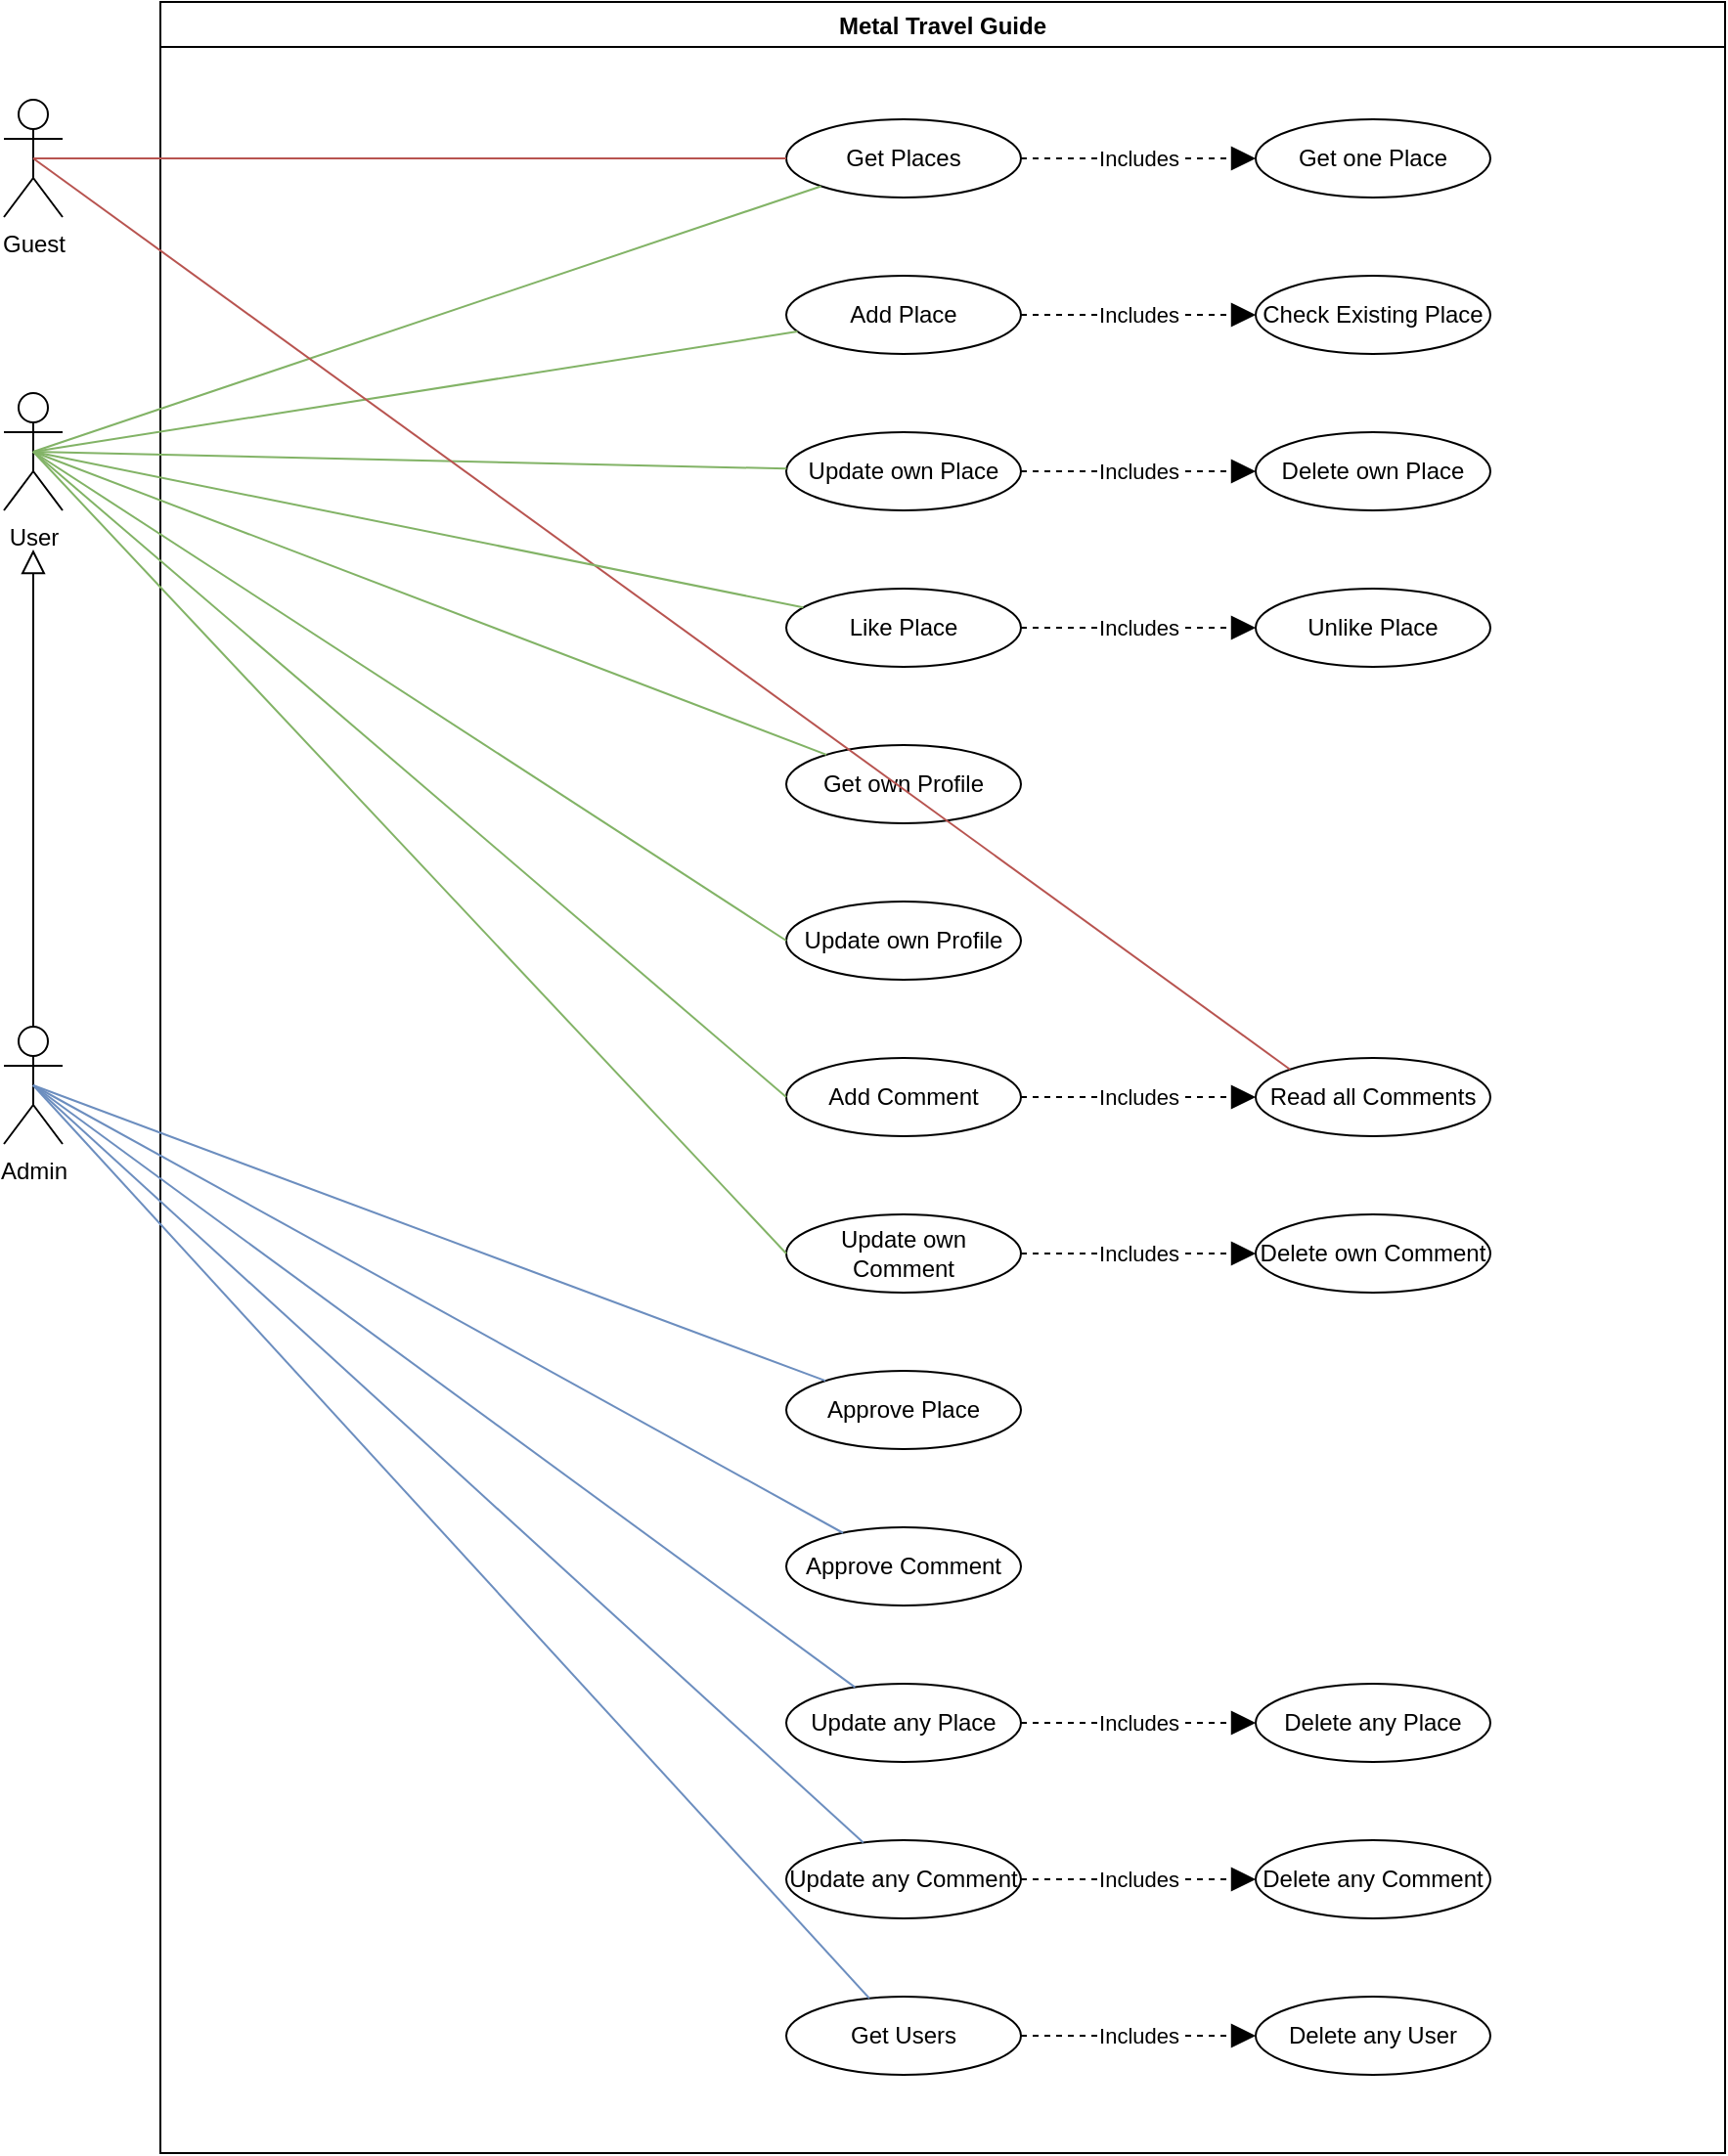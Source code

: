 <mxfile version="20.3.6" type="device"><diagram id="WxlAqaJsw0VCyI5FeZzX" name="Page-1"><mxGraphModel dx="1422" dy="794" grid="1" gridSize="10" guides="1" tooltips="1" connect="1" arrows="1" fold="1" page="1" pageScale="1" pageWidth="1169" pageHeight="827" math="0" shadow="0"><root><mxCell id="0"/><mxCell id="1" parent="0"/><mxCell id="lqe38jWZBos6QBjoBwak-1" value="User" style="shape=umlActor;verticalLabelPosition=bottom;verticalAlign=top;html=1;outlineConnect=0;" parent="1" vertex="1"><mxGeometry x="80" y="220" width="30" height="60" as="geometry"/></mxCell><mxCell id="lqe38jWZBos6QBjoBwak-3" value="Admin" style="shape=umlActor;verticalLabelPosition=bottom;verticalAlign=top;html=1;outlineConnect=0;" parent="1" vertex="1"><mxGeometry x="80" y="544" width="30" height="60" as="geometry"/></mxCell><mxCell id="lqe38jWZBos6QBjoBwak-10" value="Metal Travel Guide" style="swimlane;" parent="1" vertex="1"><mxGeometry x="160" y="20" width="800" height="1100" as="geometry"/></mxCell><mxCell id="lqe38jWZBos6QBjoBwak-7" value="Approve Place" style="ellipse;whiteSpace=wrap;html=1;" parent="lqe38jWZBos6QBjoBwak-10" vertex="1"><mxGeometry x="320" y="700" width="120" height="40" as="geometry"/></mxCell><mxCell id="lqe38jWZBos6QBjoBwak-8" value="Update own Place" style="ellipse;whiteSpace=wrap;html=1;" parent="lqe38jWZBos6QBjoBwak-10" vertex="1"><mxGeometry x="320" y="220" width="120" height="40" as="geometry"/></mxCell><mxCell id="lqe38jWZBos6QBjoBwak-9" value="Add Place" style="ellipse;whiteSpace=wrap;html=1;" parent="lqe38jWZBos6QBjoBwak-10" vertex="1"><mxGeometry x="320" y="140" width="120" height="40" as="geometry"/></mxCell><mxCell id="lqe38jWZBos6QBjoBwak-19" value="Get Places" style="ellipse;whiteSpace=wrap;html=1;" parent="lqe38jWZBos6QBjoBwak-10" vertex="1"><mxGeometry x="320" y="60" width="120" height="40" as="geometry"/></mxCell><mxCell id="lqe38jWZBos6QBjoBwak-26" value="Get own Profile" style="ellipse;whiteSpace=wrap;html=1;" parent="lqe38jWZBos6QBjoBwak-10" vertex="1"><mxGeometry x="320" y="380" width="120" height="40" as="geometry"/></mxCell><mxCell id="lqe38jWZBos6QBjoBwak-29" value="Check Existing Place" style="ellipse;whiteSpace=wrap;html=1;" parent="lqe38jWZBos6QBjoBwak-10" vertex="1"><mxGeometry x="560" y="140" width="120" height="40" as="geometry"/></mxCell><mxCell id="JY_MS2SeZZh_6RCTXbf7-10" value="Includes" style="endArrow=block;endSize=10;endFill=1;html=1;rounded=0;strokeWidth=1;startSize=10;dashed=1;startArrow=none;" parent="lqe38jWZBos6QBjoBwak-10" source="lqe38jWZBos6QBjoBwak-9" target="lqe38jWZBos6QBjoBwak-29" edge="1"><mxGeometry width="160" relative="1" as="geometry"><mxPoint x="456.36" y="422.156" as="sourcePoint"/><mxPoint x="548.635" y="396.84" as="targetPoint"/></mxGeometry></mxCell><mxCell id="XnBnHZt0AxTBhT5XxHDY-6" value="Update own Profile" style="ellipse;whiteSpace=wrap;html=1;" parent="lqe38jWZBos6QBjoBwak-10" vertex="1"><mxGeometry x="320" y="460" width="120" height="40" as="geometry"/></mxCell><mxCell id="XnBnHZt0AxTBhT5XxHDY-7" value="Delete own Place" style="ellipse;whiteSpace=wrap;html=1;" parent="lqe38jWZBos6QBjoBwak-10" vertex="1"><mxGeometry x="560" y="220" width="120" height="40" as="geometry"/></mxCell><mxCell id="XnBnHZt0AxTBhT5XxHDY-8" value="Get one Place" style="ellipse;whiteSpace=wrap;html=1;" parent="lqe38jWZBos6QBjoBwak-10" vertex="1"><mxGeometry x="560" y="60" width="120" height="40" as="geometry"/></mxCell><mxCell id="XnBnHZt0AxTBhT5XxHDY-9" value="Includes" style="endArrow=block;endSize=10;endFill=1;html=1;rounded=0;strokeWidth=1;startSize=10;dashed=1;startArrow=none;exitX=1;exitY=0.5;exitDx=0;exitDy=0;" parent="lqe38jWZBos6QBjoBwak-10" source="lqe38jWZBos6QBjoBwak-19" target="XnBnHZt0AxTBhT5XxHDY-8" edge="1"><mxGeometry width="160" relative="1" as="geometry"><mxPoint x="450" y="100" as="sourcePoint"/><mxPoint x="388.635" y="296.84" as="targetPoint"/></mxGeometry></mxCell><mxCell id="XnBnHZt0AxTBhT5XxHDY-10" value="Includes" style="endArrow=block;endSize=10;endFill=1;html=1;rounded=0;strokeWidth=1;startSize=10;dashed=1;startArrow=none;exitX=1;exitY=0.5;exitDx=0;exitDy=0;entryX=0;entryY=0.5;entryDx=0;entryDy=0;" parent="lqe38jWZBos6QBjoBwak-10" source="lqe38jWZBos6QBjoBwak-8" target="XnBnHZt0AxTBhT5XxHDY-7" edge="1"><mxGeometry width="160" relative="1" as="geometry"><mxPoint x="450" y="170" as="sourcePoint"/><mxPoint x="570" y="170" as="targetPoint"/></mxGeometry></mxCell><mxCell id="XnBnHZt0AxTBhT5XxHDY-12" value="Add Comment" style="ellipse;whiteSpace=wrap;html=1;" parent="lqe38jWZBos6QBjoBwak-10" vertex="1"><mxGeometry x="320" y="540" width="120" height="40" as="geometry"/></mxCell><mxCell id="XnBnHZt0AxTBhT5XxHDY-13" value="Update own Comment" style="ellipse;whiteSpace=wrap;html=1;" parent="lqe38jWZBos6QBjoBwak-10" vertex="1"><mxGeometry x="320" y="620" width="120" height="40" as="geometry"/></mxCell><mxCell id="XnBnHZt0AxTBhT5XxHDY-14" value="Delete own Comment" style="ellipse;whiteSpace=wrap;html=1;" parent="lqe38jWZBos6QBjoBwak-10" vertex="1"><mxGeometry x="560" y="620" width="120" height="40" as="geometry"/></mxCell><mxCell id="XnBnHZt0AxTBhT5XxHDY-15" value="Includes" style="endArrow=block;endSize=10;endFill=1;html=1;rounded=0;strokeWidth=1;startSize=10;dashed=1;startArrow=none;exitX=1;exitY=0.5;exitDx=0;exitDy=0;entryX=0;entryY=0.5;entryDx=0;entryDy=0;" parent="lqe38jWZBos6QBjoBwak-10" source="XnBnHZt0AxTBhT5XxHDY-13" target="XnBnHZt0AxTBhT5XxHDY-14" edge="1"><mxGeometry width="160" relative="1" as="geometry"><mxPoint x="290" y="470" as="sourcePoint"/><mxPoint x="410" y="470" as="targetPoint"/></mxGeometry></mxCell><mxCell id="XnBnHZt0AxTBhT5XxHDY-16" value="Approve Comment" style="ellipse;whiteSpace=wrap;html=1;" parent="lqe38jWZBos6QBjoBwak-10" vertex="1"><mxGeometry x="320" y="780" width="120" height="40" as="geometry"/></mxCell><mxCell id="NClqI8HveYy4XMUs9V_L-1" value="Update any Place" style="ellipse;whiteSpace=wrap;html=1;" parent="lqe38jWZBos6QBjoBwak-10" vertex="1"><mxGeometry x="320" y="860" width="120" height="40" as="geometry"/></mxCell><mxCell id="NClqI8HveYy4XMUs9V_L-2" value="Delete any Place" style="ellipse;whiteSpace=wrap;html=1;" parent="lqe38jWZBos6QBjoBwak-10" vertex="1"><mxGeometry x="560" y="860" width="120" height="40" as="geometry"/></mxCell><mxCell id="NClqI8HveYy4XMUs9V_L-3" value="Includes" style="endArrow=block;endSize=10;endFill=1;html=1;rounded=0;strokeWidth=1;startSize=10;dashed=1;startArrow=none;exitX=1;exitY=0.5;exitDx=0;exitDy=0;entryX=0;entryY=0.5;entryDx=0;entryDy=0;" parent="lqe38jWZBos6QBjoBwak-10" source="NClqI8HveYy4XMUs9V_L-1" target="NClqI8HveYy4XMUs9V_L-2" edge="1"><mxGeometry width="160" relative="1" as="geometry"><mxPoint x="290" y="710" as="sourcePoint"/><mxPoint x="410" y="710" as="targetPoint"/></mxGeometry></mxCell><mxCell id="NClqI8HveYy4XMUs9V_L-30" value="Get Users" style="ellipse;whiteSpace=wrap;html=1;" parent="lqe38jWZBos6QBjoBwak-10" vertex="1"><mxGeometry x="320" y="1020" width="120" height="40" as="geometry"/></mxCell><mxCell id="NClqI8HveYy4XMUs9V_L-31" value="Delete any User" style="ellipse;whiteSpace=wrap;html=1;" parent="lqe38jWZBos6QBjoBwak-10" vertex="1"><mxGeometry x="560" y="1020" width="120" height="40" as="geometry"/></mxCell><mxCell id="NClqI8HveYy4XMUs9V_L-32" value="Includes" style="endArrow=block;endSize=10;endFill=1;html=1;rounded=0;strokeWidth=1;startSize=10;dashed=1;startArrow=none;exitX=1;exitY=0.5;exitDx=0;exitDy=0;" parent="lqe38jWZBos6QBjoBwak-10" source="NClqI8HveYy4XMUs9V_L-30" target="NClqI8HveYy4XMUs9V_L-31" edge="1"><mxGeometry width="160" relative="1" as="geometry"><mxPoint x="290" y="960" as="sourcePoint"/><mxPoint x="228.635" y="1156.84" as="targetPoint"/></mxGeometry></mxCell><mxCell id="NClqI8HveYy4XMUs9V_L-35" value="Update any Comment" style="ellipse;whiteSpace=wrap;html=1;" parent="lqe38jWZBos6QBjoBwak-10" vertex="1"><mxGeometry x="320" y="940" width="120" height="40" as="geometry"/></mxCell><mxCell id="NClqI8HveYy4XMUs9V_L-36" value="Delete any Comment" style="ellipse;whiteSpace=wrap;html=1;" parent="lqe38jWZBos6QBjoBwak-10" vertex="1"><mxGeometry x="560" y="940" width="120" height="40" as="geometry"/></mxCell><mxCell id="NClqI8HveYy4XMUs9V_L-37" value="Includes" style="endArrow=block;endSize=10;endFill=1;html=1;rounded=0;strokeWidth=1;startSize=10;dashed=1;startArrow=none;exitX=1;exitY=0.5;exitDx=0;exitDy=0;entryX=0;entryY=0.5;entryDx=0;entryDy=0;" parent="lqe38jWZBos6QBjoBwak-10" source="NClqI8HveYy4XMUs9V_L-35" target="NClqI8HveYy4XMUs9V_L-36" edge="1"><mxGeometry width="160" relative="1" as="geometry"><mxPoint x="130" y="770" as="sourcePoint"/><mxPoint x="250" y="770" as="targetPoint"/></mxGeometry></mxCell><mxCell id="NClqI8HveYy4XMUs9V_L-39" value="Read all Comments" style="ellipse;whiteSpace=wrap;html=1;" parent="lqe38jWZBos6QBjoBwak-10" vertex="1"><mxGeometry x="560" y="540" width="120" height="40" as="geometry"/></mxCell><mxCell id="NClqI8HveYy4XMUs9V_L-40" value="Includes" style="endArrow=block;endSize=10;endFill=1;html=1;rounded=0;strokeWidth=1;startSize=10;dashed=1;startArrow=none;exitX=1;exitY=0.5;exitDx=0;exitDy=0;" parent="lqe38jWZBos6QBjoBwak-10" source="XnBnHZt0AxTBhT5XxHDY-12" target="NClqI8HveYy4XMUs9V_L-39" edge="1"><mxGeometry width="160" relative="1" as="geometry"><mxPoint x="440" y="480" as="sourcePoint"/><mxPoint x="388.635" y="696.84" as="targetPoint"/></mxGeometry></mxCell><mxCell id="jLX7CmPDzQx7Av5yL60d-4" value="Like Place" style="ellipse;whiteSpace=wrap;html=1;" vertex="1" parent="lqe38jWZBos6QBjoBwak-10"><mxGeometry x="320" y="300" width="120" height="40" as="geometry"/></mxCell><mxCell id="jLX7CmPDzQx7Av5yL60d-5" value="Unlike Place" style="ellipse;whiteSpace=wrap;html=1;" vertex="1" parent="lqe38jWZBos6QBjoBwak-10"><mxGeometry x="560" y="300" width="120" height="40" as="geometry"/></mxCell><mxCell id="jLX7CmPDzQx7Av5yL60d-6" value="Includes" style="endArrow=block;endSize=10;endFill=1;html=1;rounded=0;strokeWidth=1;startSize=10;dashed=1;startArrow=none;exitX=1;exitY=0.5;exitDx=0;exitDy=0;" edge="1" parent="lqe38jWZBos6QBjoBwak-10" source="jLX7CmPDzQx7Av5yL60d-4" target="jLX7CmPDzQx7Av5yL60d-5"><mxGeometry width="160" relative="1" as="geometry"><mxPoint x="120" y="280" as="sourcePoint"/><mxPoint x="68.635" y="496.84" as="targetPoint"/></mxGeometry></mxCell><mxCell id="lqe38jWZBos6QBjoBwak-12" value="" style="endArrow=none;html=1;rounded=0;entryX=0.5;entryY=0.5;entryDx=0;entryDy=0;entryPerimeter=0;fillColor=#d5e8d4;strokeColor=#82b366;" parent="1" source="lqe38jWZBos6QBjoBwak-9" target="lqe38jWZBos6QBjoBwak-1" edge="1"><mxGeometry width="50" height="50" relative="1" as="geometry"><mxPoint x="560" y="410" as="sourcePoint"/><mxPoint x="610" y="360" as="targetPoint"/></mxGeometry></mxCell><mxCell id="lqe38jWZBos6QBjoBwak-13" value="" style="endArrow=none;html=1;rounded=0;exitX=0.5;exitY=0.5;exitDx=0;exitDy=0;exitPerimeter=0;fillColor=#d5e8d4;strokeColor=#82b366;" parent="1" source="lqe38jWZBos6QBjoBwak-1" target="lqe38jWZBos6QBjoBwak-8" edge="1"><mxGeometry width="50" height="50" relative="1" as="geometry"><mxPoint x="190" y="290" as="sourcePoint"/><mxPoint x="610" y="360" as="targetPoint"/></mxGeometry></mxCell><mxCell id="lqe38jWZBos6QBjoBwak-14" value="" style="endArrow=none;html=1;rounded=0;exitX=0.5;exitY=0.5;exitDx=0;exitDy=0;exitPerimeter=0;fillColor=#dae8fc;strokeColor=#6c8ebf;" parent="1" source="lqe38jWZBos6QBjoBwak-3" target="lqe38jWZBos6QBjoBwak-7" edge="1"><mxGeometry width="50" height="50" relative="1" as="geometry"><mxPoint x="560" y="410" as="sourcePoint"/><mxPoint x="610" y="360" as="targetPoint"/></mxGeometry></mxCell><mxCell id="lqe38jWZBos6QBjoBwak-15" value="" style="endArrow=block;html=1;rounded=0;endFill=0;endSize=10;startSize=10;exitX=0.5;exitY=0;exitDx=0;exitDy=0;exitPerimeter=0;" parent="1" source="lqe38jWZBos6QBjoBwak-3" edge="1"><mxGeometry width="50" height="50" relative="1" as="geometry"><mxPoint x="95" y="380" as="sourcePoint"/><mxPoint x="95" y="300" as="targetPoint"/></mxGeometry></mxCell><mxCell id="lqe38jWZBos6QBjoBwak-23" value="" style="endArrow=none;html=1;rounded=0;entryX=0.5;entryY=0.5;entryDx=0;entryDy=0;entryPerimeter=0;fillColor=#d5e8d4;strokeColor=#82b366;" parent="1" source="lqe38jWZBos6QBjoBwak-19" target="lqe38jWZBos6QBjoBwak-1" edge="1"><mxGeometry width="50" height="50" relative="1" as="geometry"><mxPoint x="615.01" y="194.261" as="sourcePoint"/><mxPoint x="210" y="190.003" as="targetPoint"/></mxGeometry></mxCell><mxCell id="lqe38jWZBos6QBjoBwak-27" value="" style="endArrow=none;html=1;rounded=0;fillColor=#d5e8d4;strokeColor=#82b366;exitX=0.5;exitY=0.5;exitDx=0;exitDy=0;exitPerimeter=0;" parent="1" target="lqe38jWZBos6QBjoBwak-26" edge="1" source="lqe38jWZBos6QBjoBwak-1"><mxGeometry width="50" height="50" relative="1" as="geometry"><mxPoint x="100" y="250" as="sourcePoint"/><mxPoint x="526.152" y="318.677" as="targetPoint"/></mxGeometry></mxCell><mxCell id="XnBnHZt0AxTBhT5XxHDY-11" value="" style="endArrow=none;html=1;rounded=0;entryX=0;entryY=0.5;entryDx=0;entryDy=0;exitX=0.5;exitY=0.5;exitDx=0;exitDy=0;exitPerimeter=0;fillColor=#d5e8d4;strokeColor=#82b366;" parent="1" source="lqe38jWZBos6QBjoBwak-1" target="XnBnHZt0AxTBhT5XxHDY-6" edge="1"><mxGeometry width="50" height="50" relative="1" as="geometry"><mxPoint x="120" y="263.034" as="sourcePoint"/><mxPoint x="498.704" y="339.625" as="targetPoint"/></mxGeometry></mxCell><mxCell id="XnBnHZt0AxTBhT5XxHDY-17" value="" style="endArrow=none;html=1;rounded=0;exitX=0.5;exitY=0.5;exitDx=0;exitDy=0;exitPerimeter=0;fillColor=#dae8fc;strokeColor=#6c8ebf;" parent="1" source="lqe38jWZBos6QBjoBwak-3" target="XnBnHZt0AxTBhT5XxHDY-16" edge="1"><mxGeometry width="50" height="50" relative="1" as="geometry"><mxPoint x="110" y="656.899" as="sourcePoint"/><mxPoint x="610" y="440" as="targetPoint"/></mxGeometry></mxCell><mxCell id="XnBnHZt0AxTBhT5XxHDY-20" value="" style="endArrow=none;html=1;rounded=0;entryX=0;entryY=0.5;entryDx=0;entryDy=0;exitX=0.5;exitY=0.5;exitDx=0;exitDy=0;exitPerimeter=0;fillColor=#d5e8d4;strokeColor=#82b366;" parent="1" source="lqe38jWZBos6QBjoBwak-1" target="XnBnHZt0AxTBhT5XxHDY-12" edge="1"><mxGeometry width="50" height="50" relative="1" as="geometry"><mxPoint x="110" y="260" as="sourcePoint"/><mxPoint x="490" y="430" as="targetPoint"/></mxGeometry></mxCell><mxCell id="XnBnHZt0AxTBhT5XxHDY-21" value="" style="endArrow=none;html=1;rounded=0;entryX=0;entryY=0.5;entryDx=0;entryDy=0;exitX=0.5;exitY=0.5;exitDx=0;exitDy=0;exitPerimeter=0;fillColor=#d5e8d4;strokeColor=#82b366;" parent="1" source="lqe38jWZBos6QBjoBwak-1" target="XnBnHZt0AxTBhT5XxHDY-13" edge="1"><mxGeometry width="50" height="50" relative="1" as="geometry"><mxPoint x="110" y="270" as="sourcePoint"/><mxPoint x="490" y="510" as="targetPoint"/></mxGeometry></mxCell><mxCell id="PVzXPf0ZTh6CltcbKaa5-1" value="Guest" style="shape=umlActor;verticalLabelPosition=bottom;verticalAlign=top;html=1;outlineConnect=0;" parent="1" vertex="1"><mxGeometry x="80" y="70" width="30" height="60" as="geometry"/></mxCell><mxCell id="PVzXPf0ZTh6CltcbKaa5-3" value="" style="endArrow=none;html=1;rounded=0;fillColor=#f8cecc;strokeColor=#b85450;entryX=0.5;entryY=0.5;entryDx=0;entryDy=0;entryPerimeter=0;" parent="1" source="lqe38jWZBos6QBjoBwak-19" edge="1" target="PVzXPf0ZTh6CltcbKaa5-1"><mxGeometry width="50" height="50" relative="1" as="geometry"><mxPoint x="570" y="430" as="sourcePoint"/><mxPoint x="95" y="100" as="targetPoint"/></mxGeometry></mxCell><mxCell id="NClqI8HveYy4XMUs9V_L-33" value="" style="endArrow=none;html=1;rounded=0;exitX=0.5;exitY=0.5;exitDx=0;exitDy=0;exitPerimeter=0;fillColor=#dae8fc;strokeColor=#6c8ebf;" parent="1" source="lqe38jWZBos6QBjoBwak-3" target="NClqI8HveYy4XMUs9V_L-30" edge="1"><mxGeometry width="50" height="50" relative="1" as="geometry"><mxPoint x="71.29" y="657.07" as="sourcePoint"/><mxPoint x="480.003" y="880.004" as="targetPoint"/></mxGeometry></mxCell><mxCell id="NClqI8HveYy4XMUs9V_L-38" value="" style="endArrow=none;html=1;rounded=0;exitX=0.5;exitY=0.5;exitDx=0;exitDy=0;exitPerimeter=0;fillColor=#dae8fc;strokeColor=#6c8ebf;" parent="1" source="lqe38jWZBos6QBjoBwak-3" target="NClqI8HveYy4XMUs9V_L-35" edge="1"><mxGeometry width="50" height="50" relative="1" as="geometry"><mxPoint x="100" y="660" as="sourcePoint"/><mxPoint x="450" y="980" as="targetPoint"/></mxGeometry></mxCell><mxCell id="NClqI8HveYy4XMUs9V_L-4" value="" style="endArrow=none;html=1;rounded=0;exitX=0.5;exitY=0.5;exitDx=0;exitDy=0;exitPerimeter=0;fillColor=#dae8fc;strokeColor=#6c8ebf;" parent="1" source="lqe38jWZBos6QBjoBwak-3" target="NClqI8HveYy4XMUs9V_L-1" edge="1"><mxGeometry width="50" height="50" relative="1" as="geometry"><mxPoint x="100" y="580" as="sourcePoint"/><mxPoint x="610" y="920" as="targetPoint"/></mxGeometry></mxCell><mxCell id="NClqI8HveYy4XMUs9V_L-41" value="" style="endArrow=none;html=1;rounded=0;exitX=0;exitY=0;exitDx=0;exitDy=0;entryX=0.5;entryY=0.5;entryDx=0;entryDy=0;entryPerimeter=0;fillColor=#f8cecc;strokeColor=#b85450;" parent="1" source="NClqI8HveYy4XMUs9V_L-39" target="PVzXPf0ZTh6CltcbKaa5-1" edge="1"><mxGeometry width="50" height="50" relative="1" as="geometry"><mxPoint x="490" y="110" as="sourcePoint"/><mxPoint x="120" y="110" as="targetPoint"/></mxGeometry></mxCell><mxCell id="jLX7CmPDzQx7Av5yL60d-7" value="" style="endArrow=none;html=1;rounded=0;fillColor=#d5e8d4;strokeColor=#82b366;exitX=0.5;exitY=0.5;exitDx=0;exitDy=0;exitPerimeter=0;" edge="1" parent="1" source="lqe38jWZBos6QBjoBwak-1" target="jLX7CmPDzQx7Av5yL60d-4"><mxGeometry width="50" height="50" relative="1" as="geometry"><mxPoint x="105" y="260" as="sourcePoint"/><mxPoint x="490.136" y="268.655" as="targetPoint"/></mxGeometry></mxCell></root></mxGraphModel></diagram></mxfile>